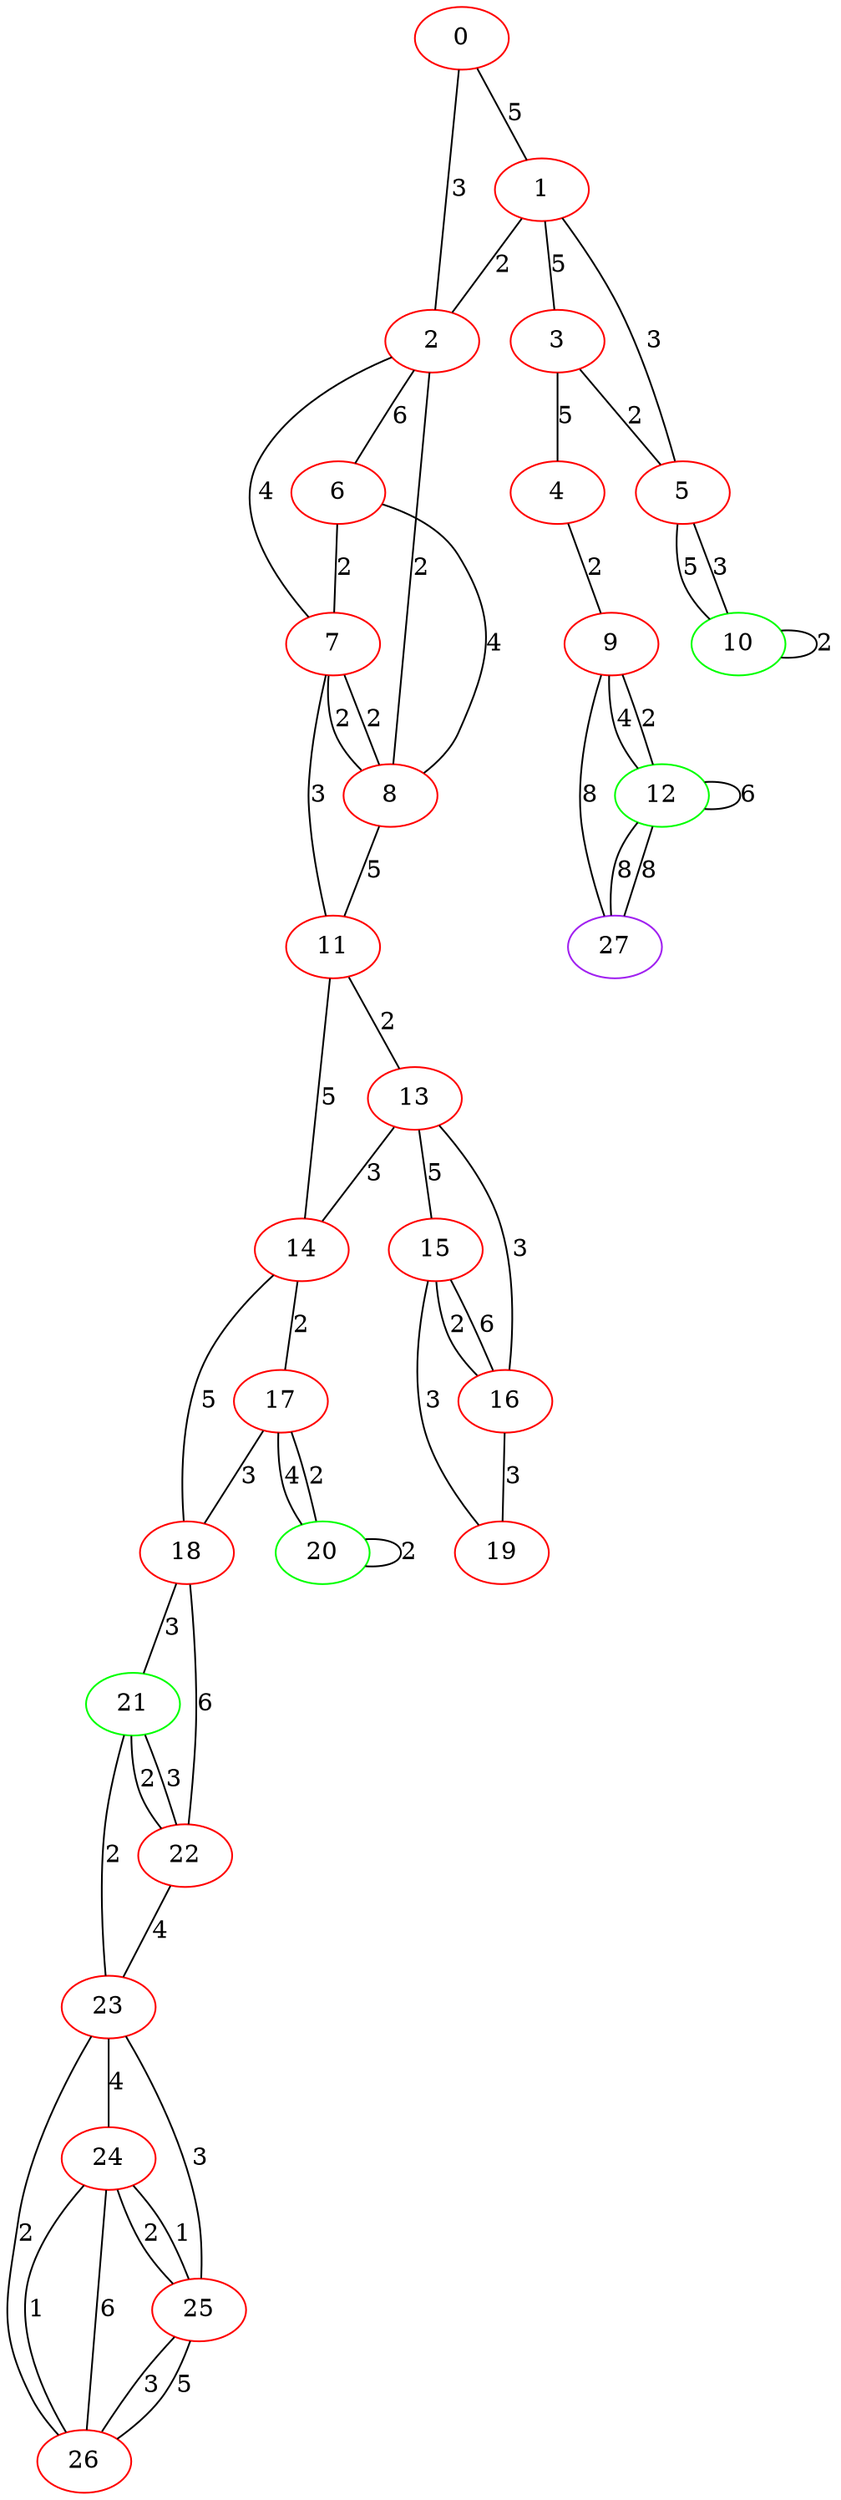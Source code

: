 graph "" {
0 [color=red, weight=1];
1 [color=red, weight=1];
2 [color=red, weight=1];
3 [color=red, weight=1];
4 [color=red, weight=1];
5 [color=red, weight=1];
6 [color=red, weight=1];
7 [color=red, weight=1];
8 [color=red, weight=1];
9 [color=red, weight=1];
10 [color=green, weight=2];
11 [color=red, weight=1];
12 [color=green, weight=2];
13 [color=red, weight=1];
14 [color=red, weight=1];
15 [color=red, weight=1];
16 [color=red, weight=1];
17 [color=red, weight=1];
18 [color=red, weight=1];
19 [color=red, weight=1];
20 [color=green, weight=2];
21 [color=green, weight=2];
22 [color=red, weight=1];
23 [color=red, weight=1];
24 [color=red, weight=1];
25 [color=red, weight=1];
26 [color=red, weight=1];
27 [color=purple, weight=4];
0 -- 1  [key=0, label=5];
0 -- 2  [key=0, label=3];
1 -- 2  [key=0, label=2];
1 -- 3  [key=0, label=5];
1 -- 5  [key=0, label=3];
2 -- 8  [key=0, label=2];
2 -- 6  [key=0, label=6];
2 -- 7  [key=0, label=4];
3 -- 4  [key=0, label=5];
3 -- 5  [key=0, label=2];
4 -- 9  [key=0, label=2];
5 -- 10  [key=0, label=5];
5 -- 10  [key=1, label=3];
6 -- 8  [key=0, label=4];
6 -- 7  [key=0, label=2];
7 -- 8  [key=0, label=2];
7 -- 8  [key=1, label=2];
7 -- 11  [key=0, label=3];
8 -- 11  [key=0, label=5];
9 -- 27  [key=0, label=8];
9 -- 12  [key=0, label=4];
9 -- 12  [key=1, label=2];
10 -- 10  [key=0, label=2];
11 -- 13  [key=0, label=2];
11 -- 14  [key=0, label=5];
12 -- 27  [key=0, label=8];
12 -- 27  [key=1, label=8];
12 -- 12  [key=0, label=6];
13 -- 16  [key=0, label=3];
13 -- 14  [key=0, label=3];
13 -- 15  [key=0, label=5];
14 -- 17  [key=0, label=2];
14 -- 18  [key=0, label=5];
15 -- 16  [key=0, label=2];
15 -- 16  [key=1, label=6];
15 -- 19  [key=0, label=3];
16 -- 19  [key=0, label=3];
17 -- 18  [key=0, label=3];
17 -- 20  [key=0, label=4];
17 -- 20  [key=1, label=2];
18 -- 21  [key=0, label=3];
18 -- 22  [key=0, label=6];
20 -- 20  [key=0, label=2];
21 -- 22  [key=0, label=2];
21 -- 22  [key=1, label=3];
21 -- 23  [key=0, label=2];
22 -- 23  [key=0, label=4];
23 -- 24  [key=0, label=4];
23 -- 25  [key=0, label=3];
23 -- 26  [key=0, label=2];
24 -- 25  [key=0, label=2];
24 -- 25  [key=1, label=1];
24 -- 26  [key=0, label=1];
24 -- 26  [key=1, label=6];
25 -- 26  [key=0, label=3];
25 -- 26  [key=1, label=5];
}
